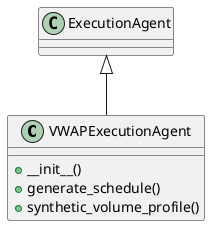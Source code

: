 @startuml
class VWAPExecutionAgent {
  + __init__()
  + generate_schedule()
  + synthetic_volume_profile()
}
ExecutionAgent <|-- VWAPExecutionAgent
@enduml